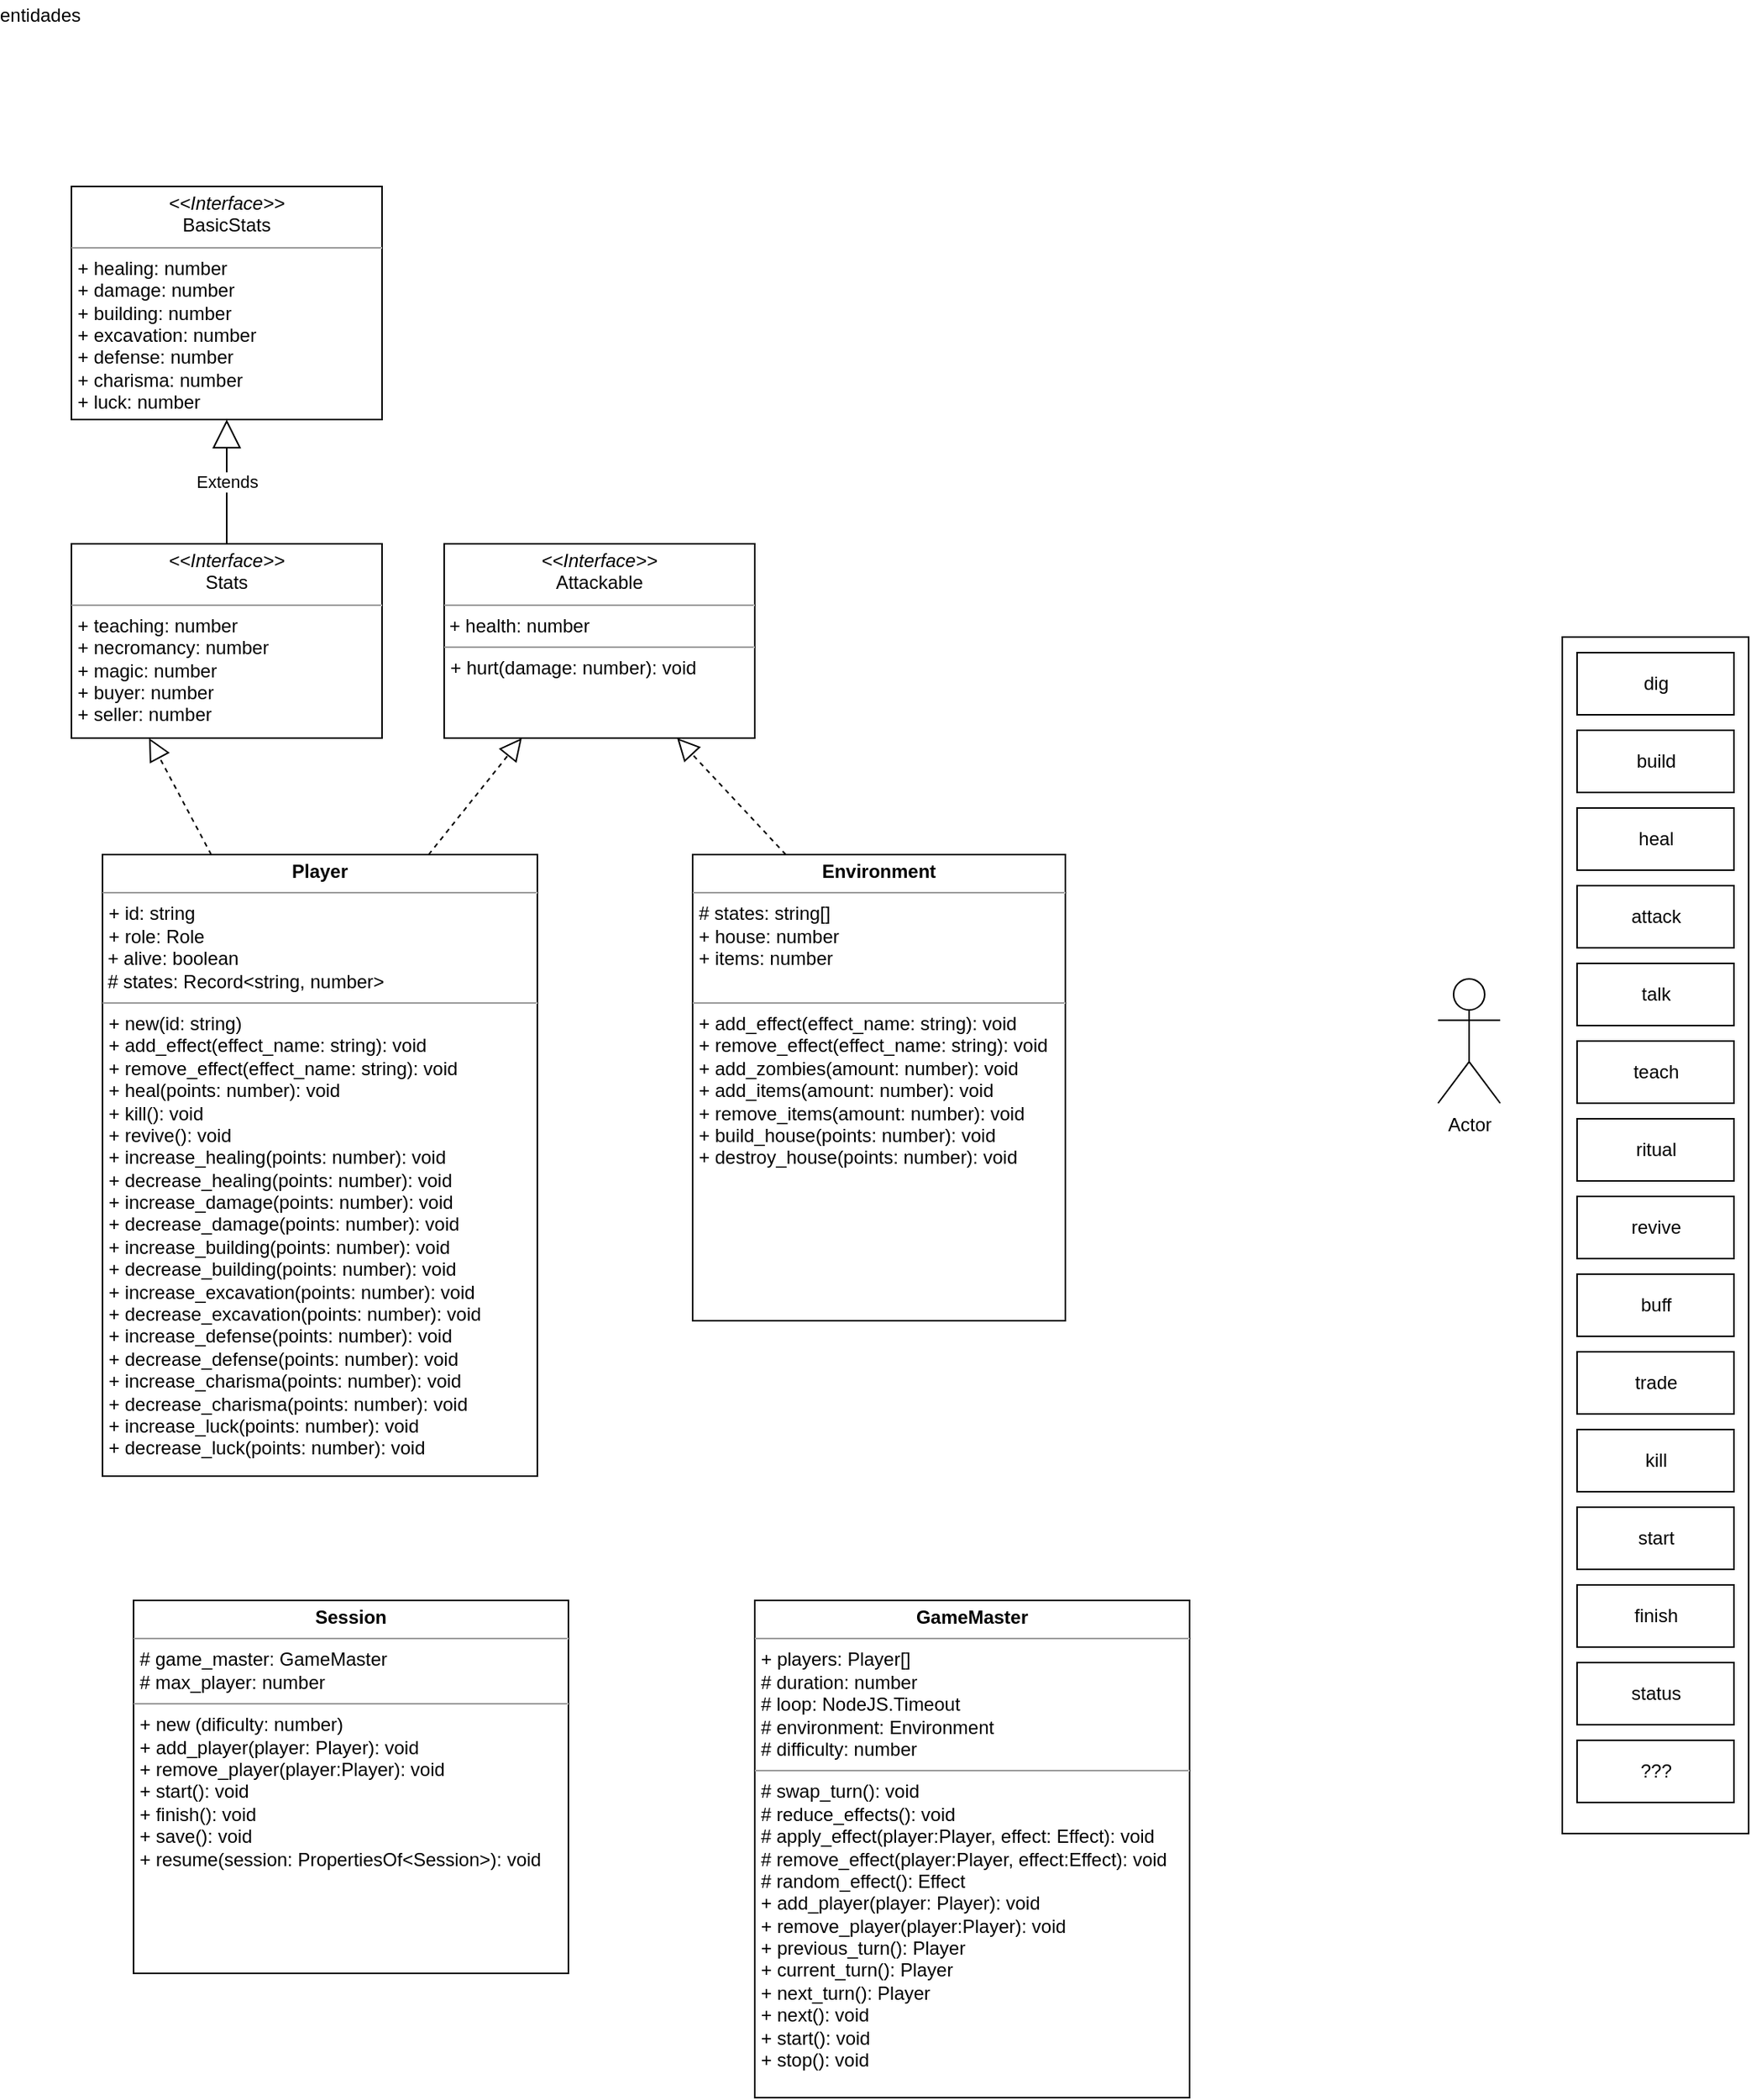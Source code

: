 <mxfile version="14.6.1" type="github">
  <diagram id="kypiPYJv4neEMkTCUihB" name="Page-1">
    <mxGraphModel dx="882" dy="804" grid="1" gridSize="10" guides="1" tooltips="1" connect="1" arrows="1" fold="1" page="1" pageScale="1" pageWidth="827" pageHeight="1169" background="none" math="0" shadow="0">
      <root>
        <mxCell id="0" />
        <mxCell id="1" parent="0" />
        <mxCell id="piQ1pk5cC-WEkpJGJICA-1" value="entidades" style="text;html=1;strokeColor=none;fillColor=none;align=center;verticalAlign=middle;whiteSpace=wrap;rounded=0;" parent="1" vertex="1">
          <mxGeometry x="80" y="130" width="40" height="20" as="geometry" />
        </mxCell>
        <mxCell id="piQ1pk5cC-WEkpJGJICA-3" value="&lt;p style=&quot;margin: 0px ; margin-top: 4px ; text-align: center&quot;&gt;&lt;i&gt;&amp;lt;&amp;lt;Interface&amp;gt;&amp;gt;&lt;/i&gt;&lt;br&gt;BasicStats&lt;/p&gt;&lt;hr size=&quot;1&quot;&gt;&lt;p style=&quot;margin: 0px ; margin-left: 4px&quot;&gt;+ healing: number&lt;br&gt;+ damage: number&lt;/p&gt;&lt;p style=&quot;margin: 0px ; margin-left: 4px&quot;&gt;+ building: number&lt;/p&gt;&lt;p style=&quot;margin: 0px ; margin-left: 4px&quot;&gt;+ excavation: number&lt;/p&gt;&lt;p style=&quot;margin: 0px ; margin-left: 4px&quot;&gt;+ defense: number&lt;/p&gt;&lt;p style=&quot;margin: 0px ; margin-left: 4px&quot;&gt;+ charisma: number&lt;/p&gt;&lt;p style=&quot;margin: 0px ; margin-left: 4px&quot;&gt;+ luck: number&lt;/p&gt;&lt;p style=&quot;margin: 0px ; margin-left: 4px&quot;&gt;&lt;br&gt;&lt;/p&gt;&lt;p style=&quot;margin: 0px ; margin-left: 4px&quot;&gt;&lt;br&gt;&lt;/p&gt;&lt;hr size=&quot;1&quot;&gt;&lt;p style=&quot;margin: 0px ; margin-left: 4px&quot;&gt;&lt;br&gt;&lt;br&gt;&lt;/p&gt;" style="verticalAlign=top;align=left;overflow=fill;fontSize=12;fontFamily=Helvetica;html=1;" parent="1" vertex="1">
          <mxGeometry x="120" y="250" width="200" height="150" as="geometry" />
        </mxCell>
        <mxCell id="piQ1pk5cC-WEkpJGJICA-4" style="edgeStyle=orthogonalEdgeStyle;rounded=0;orthogonalLoop=1;jettySize=auto;html=1;exitX=0.5;exitY=1;exitDx=0;exitDy=0;" parent="1" source="piQ1pk5cC-WEkpJGJICA-3" target="piQ1pk5cC-WEkpJGJICA-3" edge="1">
          <mxGeometry relative="1" as="geometry" />
        </mxCell>
        <mxCell id="piQ1pk5cC-WEkpJGJICA-5" value="&lt;p style=&quot;margin: 0px ; margin-top: 4px ; text-align: center&quot;&gt;&lt;i&gt;&amp;lt;&amp;lt;Interface&amp;gt;&amp;gt;&lt;/i&gt;&lt;br&gt;Stats&lt;/p&gt;&lt;hr size=&quot;1&quot;&gt;&lt;p style=&quot;margin: 0px ; margin-left: 4px&quot;&gt;+ teaching: number&lt;/p&gt;&lt;p style=&quot;margin: 0px ; margin-left: 4px&quot;&gt;+ necromancy: number&lt;/p&gt;&lt;p style=&quot;margin: 0px ; margin-left: 4px&quot;&gt;+ magic: number&lt;/p&gt;&lt;p style=&quot;margin: 0px ; margin-left: 4px&quot;&gt;+ buyer: number&lt;/p&gt;&lt;p style=&quot;margin: 0px ; margin-left: 4px&quot;&gt;+ seller: number&lt;br&gt;&lt;/p&gt;&lt;p style=&quot;margin: 0px ; margin-left: 4px&quot;&gt;&lt;br&gt;&lt;/p&gt;&lt;p style=&quot;margin: 0px ; margin-left: 4px&quot;&gt;&lt;br&gt;&lt;/p&gt;&lt;p style=&quot;margin: 0px ; margin-left: 4px&quot;&gt;&lt;br&gt;&lt;/p&gt;&lt;hr size=&quot;1&quot;&gt;&lt;p style=&quot;margin: 0px ; margin-left: 4px&quot;&gt;&lt;br&gt;&lt;br&gt;&lt;/p&gt;" style="verticalAlign=top;align=left;overflow=fill;fontSize=12;fontFamily=Helvetica;html=1;" parent="1" vertex="1">
          <mxGeometry x="120" y="480" width="200" height="125" as="geometry" />
        </mxCell>
        <mxCell id="piQ1pk5cC-WEkpJGJICA-6" value="Extends" style="endArrow=block;endSize=16;endFill=0;html=1;entryX=0.5;entryY=1;entryDx=0;entryDy=0;exitX=0.5;exitY=0;exitDx=0;exitDy=0;" parent="1" source="piQ1pk5cC-WEkpJGJICA-5" target="piQ1pk5cC-WEkpJGJICA-3" edge="1">
          <mxGeometry width="160" relative="1" as="geometry">
            <mxPoint x="170" y="420" as="sourcePoint" />
            <mxPoint x="330" y="420" as="targetPoint" />
          </mxGeometry>
        </mxCell>
        <mxCell id="piQ1pk5cC-WEkpJGJICA-7" value="&lt;p style=&quot;margin: 0px ; margin-top: 4px ; text-align: center&quot;&gt;&lt;b&gt;Player&lt;/b&gt;&lt;/p&gt;&lt;hr size=&quot;1&quot;&gt;&lt;p style=&quot;margin: 0px ; margin-left: 4px&quot;&gt;+ id: string&lt;/p&gt;&lt;p style=&quot;margin: 0px ; margin-left: 4px&quot;&gt;+ role: Role&lt;/p&gt;&lt;div&gt;&amp;nbsp;+ alive: boolean&lt;/div&gt;&lt;div&gt;&amp;nbsp;# states: Record&amp;lt;string, number&amp;gt;&lt;br&gt;&lt;/div&gt;&lt;hr size=&quot;1&quot;&gt;&lt;p style=&quot;margin: 0px ; margin-left: 4px&quot;&gt;+ new(id: string)&lt;br&gt;&lt;/p&gt;&lt;p style=&quot;margin: 0px ; margin-left: 4px&quot;&gt;+ add_effect(effect_name: string): void&lt;br&gt;&lt;/p&gt;&lt;p style=&quot;margin: 0px ; margin-left: 4px&quot;&gt;+ remove_effect(effect_name: string): void&lt;br&gt;&lt;/p&gt;&lt;p style=&quot;margin: 0px ; margin-left: 4px&quot;&gt;+ heal(points: number): void&lt;/p&gt;&lt;p style=&quot;margin: 0px ; margin-left: 4px&quot;&gt;+ kill(): void&lt;/p&gt;&lt;p style=&quot;margin: 0px ; margin-left: 4px&quot;&gt;+ revive(): void&lt;br&gt;&lt;/p&gt;&lt;p style=&quot;margin: 0px ; margin-left: 4px&quot;&gt;+ increase_healing(points: number): void&lt;/p&gt;&lt;p style=&quot;margin: 0px ; margin-left: 4px&quot;&gt;+ decrease_healing(points: number): void&lt;br&gt;+ increase_damage(points: number): void&lt;br&gt;+ decrease_damage(points: number): void&lt;br&gt;&lt;/p&gt;&lt;p style=&quot;margin: 0px ; margin-left: 4px&quot;&gt;+ increase_building(points: number): void&lt;/p&gt;&lt;p style=&quot;margin: 0px ; margin-left: 4px&quot;&gt;+ decrease_building(points: number): void&lt;/p&gt;&lt;p style=&quot;margin: 0px ; margin-left: 4px&quot;&gt;+ increase_excavation(points: number): void&lt;/p&gt;&lt;p style=&quot;margin: 0px ; margin-left: 4px&quot;&gt;+ decrease_excavation(points: number): void&lt;/p&gt;&lt;p style=&quot;margin: 0px ; margin-left: 4px&quot;&gt;+ increase_defense(points: number): void&lt;/p&gt;&lt;p style=&quot;margin: 0px ; margin-left: 4px&quot;&gt;+ decrease_defense(points: number): void&lt;/p&gt;&lt;p style=&quot;margin: 0px ; margin-left: 4px&quot;&gt;+ increase_charisma(points: number): void&lt;/p&gt;&lt;p style=&quot;margin: 0px ; margin-left: 4px&quot;&gt;+ decrease_charisma(points: number): void&lt;/p&gt;&lt;p style=&quot;margin: 0px ; margin-left: 4px&quot;&gt;+ increase_luck(points: number): void&lt;/p&gt;&lt;p style=&quot;margin: 0px ; margin-left: 4px&quot;&gt;+ decrease_luck(points: number): void&lt;/p&gt;" style="verticalAlign=top;align=left;overflow=fill;fontSize=12;fontFamily=Helvetica;html=1;" parent="1" vertex="1">
          <mxGeometry x="140" y="680" width="280" height="400" as="geometry" />
        </mxCell>
        <mxCell id="piQ1pk5cC-WEkpJGJICA-8" value="" style="endArrow=block;dashed=1;endFill=0;endSize=12;html=1;entryX=0.25;entryY=1;entryDx=0;entryDy=0;exitX=0.25;exitY=0;exitDx=0;exitDy=0;" parent="1" source="piQ1pk5cC-WEkpJGJICA-7" target="piQ1pk5cC-WEkpJGJICA-5" edge="1">
          <mxGeometry width="160" relative="1" as="geometry">
            <mxPoint x="200" y="640" as="sourcePoint" />
            <mxPoint x="360" y="640" as="targetPoint" />
          </mxGeometry>
        </mxCell>
        <mxCell id="piQ1pk5cC-WEkpJGJICA-10" value="&lt;p style=&quot;margin: 0px ; margin-top: 4px ; text-align: center&quot;&gt;&lt;i&gt;&amp;lt;&amp;lt;Interface&amp;gt;&amp;gt;&lt;/i&gt;&lt;br&gt;Attackable&lt;/p&gt;&lt;hr size=&quot;1&quot;&gt;&lt;div&gt;&amp;nbsp;+ health: number&lt;br&gt;&lt;/div&gt;&lt;hr size=&quot;1&quot;&gt;&lt;p style=&quot;margin: 0px ; margin-left: 4px&quot;&gt;+ hurt(damage: number): void&lt;br&gt;&lt;br&gt;&lt;/p&gt;" style="verticalAlign=top;align=left;overflow=fill;fontSize=12;fontFamily=Helvetica;html=1;" parent="1" vertex="1">
          <mxGeometry x="360" y="480" width="200" height="125" as="geometry" />
        </mxCell>
        <mxCell id="piQ1pk5cC-WEkpJGJICA-11" value="" style="endArrow=block;dashed=1;endFill=0;endSize=12;html=1;entryX=0.25;entryY=1;entryDx=0;entryDy=0;exitX=0.75;exitY=0;exitDx=0;exitDy=0;" parent="1" source="piQ1pk5cC-WEkpJGJICA-7" target="piQ1pk5cC-WEkpJGJICA-10" edge="1">
          <mxGeometry width="160" relative="1" as="geometry">
            <mxPoint x="370" y="650" as="sourcePoint" />
            <mxPoint x="530" y="650" as="targetPoint" />
          </mxGeometry>
        </mxCell>
        <mxCell id="piQ1pk5cC-WEkpJGJICA-12" value="&lt;p style=&quot;margin: 0px ; margin-top: 4px ; text-align: center&quot;&gt;&lt;b&gt;Environment&lt;/b&gt;&lt;/p&gt;&lt;hr size=&quot;1&quot;&gt;&lt;p style=&quot;margin: 0px ; margin-left: 4px&quot;&gt;# states: string[]&lt;/p&gt;&lt;p style=&quot;margin: 0px ; margin-left: 4px&quot;&gt;+ house: number&lt;/p&gt;&lt;p style=&quot;margin: 0px ; margin-left: 4px&quot;&gt;+ items: number&lt;/p&gt;&lt;p style=&quot;margin: 0px ; margin-left: 4px&quot;&gt;&lt;br&gt;&lt;/p&gt;&lt;hr size=&quot;1&quot;&gt;&lt;p style=&quot;margin: 0px ; margin-left: 4px&quot;&gt;+ add_effect(effect_name: string): void&lt;br&gt;&lt;/p&gt;&lt;p style=&quot;margin: 0px ; margin-left: 4px&quot;&gt;+ remove_effect(effect_name: string): void&lt;/p&gt;&lt;p style=&quot;margin: 0px ; margin-left: 4px&quot;&gt;+ add_zombies(amount: number): void&lt;/p&gt;&lt;p style=&quot;margin: 0px ; margin-left: 4px&quot;&gt;+ add_items(amount: number): void&lt;/p&gt;&lt;p style=&quot;margin: 0px ; margin-left: 4px&quot;&gt;+ remove_items(amount: number): void&lt;/p&gt;&lt;p style=&quot;margin: 0px ; margin-left: 4px&quot;&gt;+ build_house(points: number): void&lt;/p&gt;&lt;p style=&quot;margin: 0px ; margin-left: 4px&quot;&gt;+ destroy_house(points: number): void&lt;br&gt;&lt;/p&gt;&lt;p style=&quot;margin: 0px ; margin-left: 4px&quot;&gt;&lt;br&gt;&lt;/p&gt;&lt;div&gt;&lt;br&gt;&lt;/div&gt;&lt;div&gt;&lt;br&gt;&lt;/div&gt;" style="verticalAlign=top;align=left;overflow=fill;fontSize=12;fontFamily=Helvetica;html=1;" parent="1" vertex="1">
          <mxGeometry x="520" y="680" width="240" height="300" as="geometry" />
        </mxCell>
        <mxCell id="piQ1pk5cC-WEkpJGJICA-15" value="" style="endArrow=block;dashed=1;endFill=0;endSize=12;html=1;entryX=0.75;entryY=1;entryDx=0;entryDy=0;exitX=0.25;exitY=0;exitDx=0;exitDy=0;" parent="1" source="piQ1pk5cC-WEkpJGJICA-12" target="piQ1pk5cC-WEkpJGJICA-10" edge="1">
          <mxGeometry width="160" relative="1" as="geometry">
            <mxPoint x="460" y="680" as="sourcePoint" />
            <mxPoint x="520" y="605" as="targetPoint" />
          </mxGeometry>
        </mxCell>
        <mxCell id="piQ1pk5cC-WEkpJGJICA-16" value="&lt;p style=&quot;margin: 0px ; margin-top: 4px ; text-align: center&quot;&gt;&lt;b&gt;Session&lt;/b&gt;&lt;/p&gt;&lt;hr size=&quot;1&quot;&gt;&lt;p style=&quot;margin: 0px ; margin-left: 4px&quot;&gt;# game_master: GameMaster&lt;br&gt;&lt;/p&gt;&lt;p style=&quot;margin: 0px ; margin-left: 4px&quot;&gt;# max_player: number&lt;/p&gt;&lt;hr size=&quot;1&quot;&gt;&lt;p style=&quot;margin: 0px ; margin-left: 4px&quot;&gt;+ new (dificulty: number)&lt;br&gt;&lt;/p&gt;&lt;p style=&quot;margin: 0px ; margin-left: 4px&quot;&gt;+ add_player(player: Player): void&lt;/p&gt;&lt;p style=&quot;margin: 0px ; margin-left: 4px&quot;&gt;+ remove_player(player:Player): void&lt;/p&gt;&lt;p style=&quot;margin: 0px ; margin-left: 4px&quot;&gt;+ start(): void&lt;/p&gt;&lt;p style=&quot;margin: 0px ; margin-left: 4px&quot;&gt;+ finish(): void&lt;/p&gt;&lt;p style=&quot;margin: 0px ; margin-left: 4px&quot;&gt;+ save(): void&lt;/p&gt;&lt;p style=&quot;margin: 0px ; margin-left: 4px&quot;&gt;+ resume(session: PropertiesOf&amp;lt;Session&amp;gt;): void&lt;br&gt;&lt;/p&gt;" style="verticalAlign=top;align=left;overflow=fill;fontSize=12;fontFamily=Helvetica;html=1;" parent="1" vertex="1">
          <mxGeometry x="160" y="1160" width="280" height="240" as="geometry" />
        </mxCell>
        <mxCell id="piQ1pk5cC-WEkpJGJICA-18" value="&lt;p style=&quot;margin: 0px ; margin-top: 4px ; text-align: center&quot;&gt;&lt;b&gt;GameMaster&lt;/b&gt;&lt;br&gt;&lt;/p&gt;&lt;hr size=&quot;1&quot;&gt;&lt;p style=&quot;margin: 0px ; margin-left: 4px&quot;&gt;+ players: Player[]&lt;/p&gt;&lt;p style=&quot;margin: 0px ; margin-left: 4px&quot;&gt;# duration: number&lt;/p&gt;&lt;p style=&quot;margin: 0px ; margin-left: 4px&quot;&gt;# loop: NodeJS.Timeout&lt;/p&gt;&lt;p style=&quot;margin: 0px ; margin-left: 4px&quot;&gt;# environment: Environment&lt;/p&gt;&lt;p style=&quot;margin: 0px ; margin-left: 4px&quot;&gt;# difficulty: number&lt;br&gt;&lt;/p&gt;&lt;hr size=&quot;1&quot;&gt;&lt;p style=&quot;margin: 0px ; margin-left: 4px&quot;&gt;# swap_turn(): void&lt;/p&gt;&lt;p style=&quot;margin: 0px ; margin-left: 4px&quot;&gt;# reduce_effects(): void&lt;/p&gt;&lt;p style=&quot;margin: 0px ; margin-left: 4px&quot;&gt;# apply_effect(player:Player, effect: Effect): void&lt;/p&gt;&lt;p style=&quot;margin: 0px ; margin-left: 4px&quot;&gt;# remove_effect(player:Player, effect:Effect): void&lt;/p&gt;&lt;p style=&quot;margin: 0px ; margin-left: 4px&quot;&gt;# random_effect(): Effect&lt;br&gt;&lt;/p&gt;&lt;p style=&quot;margin: 0px ; margin-left: 4px&quot;&gt;+ add_player(player: Player): void&lt;/p&gt;&lt;p style=&quot;margin: 0px ; margin-left: 4px&quot;&gt;+ remove_player(player:Player): void&lt;/p&gt;&lt;p style=&quot;margin: 0px ; margin-left: 4px&quot;&gt;+ previous_turn(): Player&lt;br&gt;&lt;/p&gt;&lt;p style=&quot;margin: 0px ; margin-left: 4px&quot;&gt;+ current_turn(): Player&lt;/p&gt;&lt;p style=&quot;margin: 0px ; margin-left: 4px&quot;&gt;+ next_turn(): Player&lt;/p&gt;&lt;p style=&quot;margin: 0px ; margin-left: 4px&quot;&gt;+ next(): void&lt;/p&gt;&lt;p style=&quot;margin: 0px ; margin-left: 4px&quot;&gt;+ start(): void&lt;/p&gt;&lt;p style=&quot;margin: 0px ; margin-left: 4px&quot;&gt;+ stop(): void&lt;br&gt;&lt;/p&gt;&lt;p style=&quot;margin: 0px ; margin-left: 4px&quot;&gt;&lt;br&gt;&lt;/p&gt;" style="verticalAlign=top;align=left;overflow=fill;fontSize=12;fontFamily=Helvetica;html=1;" parent="1" vertex="1">
          <mxGeometry x="560" y="1160" width="280" height="320" as="geometry" />
        </mxCell>
        <mxCell id="5PdI_OlYoC2R2D-P2Zfo-3" value="Actor" style="shape=umlActor;verticalLabelPosition=bottom;verticalAlign=top;html=1;outlineConnect=0;" vertex="1" parent="1">
          <mxGeometry x="1000" y="760" width="40" height="80" as="geometry" />
        </mxCell>
        <mxCell id="5PdI_OlYoC2R2D-P2Zfo-5" value="" style="rounded=0;whiteSpace=wrap;html=1;" vertex="1" parent="1">
          <mxGeometry x="1080" y="540" width="120" height="770" as="geometry" />
        </mxCell>
        <mxCell id="5PdI_OlYoC2R2D-P2Zfo-7" value="dig" style="rounded=0;whiteSpace=wrap;html=1;" vertex="1" parent="1">
          <mxGeometry x="1089.5" y="550" width="101" height="40" as="geometry" />
        </mxCell>
        <mxCell id="5PdI_OlYoC2R2D-P2Zfo-14" value="build" style="rounded=0;whiteSpace=wrap;html=1;" vertex="1" parent="1">
          <mxGeometry x="1089.5" y="600" width="101" height="40" as="geometry" />
        </mxCell>
        <mxCell id="5PdI_OlYoC2R2D-P2Zfo-15" value="heal" style="rounded=0;whiteSpace=wrap;html=1;" vertex="1" parent="1">
          <mxGeometry x="1089.5" y="650" width="101" height="40" as="geometry" />
        </mxCell>
        <mxCell id="5PdI_OlYoC2R2D-P2Zfo-16" value="attack" style="rounded=0;whiteSpace=wrap;html=1;" vertex="1" parent="1">
          <mxGeometry x="1089.5" y="700" width="101" height="40" as="geometry" />
        </mxCell>
        <mxCell id="5PdI_OlYoC2R2D-P2Zfo-17" value="talk" style="rounded=0;whiteSpace=wrap;html=1;" vertex="1" parent="1">
          <mxGeometry x="1089.5" y="750" width="101" height="40" as="geometry" />
        </mxCell>
        <mxCell id="5PdI_OlYoC2R2D-P2Zfo-18" value="teach" style="rounded=0;whiteSpace=wrap;html=1;" vertex="1" parent="1">
          <mxGeometry x="1089.5" y="800" width="101" height="40" as="geometry" />
        </mxCell>
        <mxCell id="5PdI_OlYoC2R2D-P2Zfo-19" value="ritual" style="rounded=0;whiteSpace=wrap;html=1;" vertex="1" parent="1">
          <mxGeometry x="1089.5" y="850" width="101" height="40" as="geometry" />
        </mxCell>
        <mxCell id="5PdI_OlYoC2R2D-P2Zfo-20" value="revive" style="rounded=0;whiteSpace=wrap;html=1;" vertex="1" parent="1">
          <mxGeometry x="1089.5" y="900" width="101" height="40" as="geometry" />
        </mxCell>
        <mxCell id="5PdI_OlYoC2R2D-P2Zfo-21" value="buff" style="rounded=0;whiteSpace=wrap;html=1;" vertex="1" parent="1">
          <mxGeometry x="1089.5" y="950" width="101" height="40" as="geometry" />
        </mxCell>
        <mxCell id="5PdI_OlYoC2R2D-P2Zfo-22" value="trade" style="rounded=0;whiteSpace=wrap;html=1;" vertex="1" parent="1">
          <mxGeometry x="1089.5" y="1000" width="101" height="40" as="geometry" />
        </mxCell>
        <mxCell id="5PdI_OlYoC2R2D-P2Zfo-23" value="kill" style="rounded=0;whiteSpace=wrap;html=1;" vertex="1" parent="1">
          <mxGeometry x="1089.5" y="1050" width="101" height="40" as="geometry" />
        </mxCell>
        <mxCell id="5PdI_OlYoC2R2D-P2Zfo-24" value="start" style="rounded=0;whiteSpace=wrap;html=1;" vertex="1" parent="1">
          <mxGeometry x="1089.5" y="1100" width="101" height="40" as="geometry" />
        </mxCell>
        <mxCell id="5PdI_OlYoC2R2D-P2Zfo-25" value="finish" style="rounded=0;whiteSpace=wrap;html=1;" vertex="1" parent="1">
          <mxGeometry x="1089.5" y="1150" width="101" height="40" as="geometry" />
        </mxCell>
        <mxCell id="5PdI_OlYoC2R2D-P2Zfo-26" value="status" style="rounded=0;whiteSpace=wrap;html=1;" vertex="1" parent="1">
          <mxGeometry x="1089.5" y="1200" width="101" height="40" as="geometry" />
        </mxCell>
        <mxCell id="5PdI_OlYoC2R2D-P2Zfo-27" value="???" style="rounded=0;whiteSpace=wrap;html=1;" vertex="1" parent="1">
          <mxGeometry x="1089.5" y="1250" width="101" height="40" as="geometry" />
        </mxCell>
      </root>
    </mxGraphModel>
  </diagram>
</mxfile>
